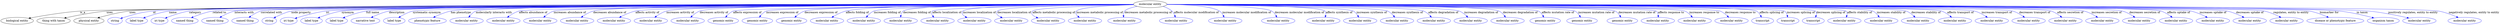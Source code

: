 digraph {
	graph [bb="0,0,10435,123"];
	node [label="\N"];
	"molecular entity"	 [height=0.5,
		label="molecular entity",
		pos="4852.2,105",
		width=1.9137];
	"biological entity"	 [height=0.5,
		pos="68.244,18",
		width=1.8957];
	"molecular entity" -> "biological entity"	 [label=is_a,
		lp="350.24,61.5",
		pos="e,118.28,30.462 4783,104.77 4231.9,102.86 570.16,89.427 339.24,69 265.84,62.507 182.74,45.385 128.14,32.763"];
	"thing with taxon"	 [height=0.5,
		pos="223.24,18",
		width=1.9137];
	"molecular entity" -> "thing with taxon"	 [label=uses,
		lp="466.24,61.5",
		pos="e,269.65,31.321 4783.1,104.84 4240.1,103.51 678.54,93.843 454.24,69 393.78,62.303 325.94,46.28 279.51,33.967"];
	"physical entity"	 [height=0.5,
		pos="372.24,18",
		width=1.7332];
	"molecular entity" -> "physical entity"	 [label=uses,
		lp="563.24,61.5",
		pos="e,410.7,32.219 4783.3,104.95 4247.9,104.51 769.51,100.42 551.24,69 505.93,62.477 455.95,47.553 420.34,35.525"];
	id	 [color=blue,
		height=0.5,
		label=string,
		pos="483.24,18",
		width=0.84854];
	"molecular entity" -> id	 [color=blue,
		label=id,
		lp="659.74,61.5",
		pos="e,507.08,29.55 4783.3,104.88 4255.3,103.87 867.5,96.377 654.24,69 594.69,61.355 579.95,55.729 523.24,36 521,35.219 518.71,34.36 \
516.41,33.455",
		style=solid];
	name	 [color=blue,
		height=0.5,
		label="label type",
		pos="577.24,18",
		width=1.2638];
	"molecular entity" -> name	 [color=blue,
		label=name,
		lp="742.74,61.5",
		pos="e,607.52,31.5 4783,104.7 4251,102.37 831.42,86.692 727.24,69 688.75,62.462 646.82,47.494 617.11,35.454",
		style=solid];
	category	 [color=blue,
		height=0.5,
		label="iri type",
		pos="677.24,18",
		width=1.011];
	"molecular entity" -> category	 [color=blue,
		label=category,
		lp="839.74,61.5",
		pos="e,703.37,30.764 4783.2,104.7 4258.6,102.39 917.97,86.981 816.24,69 779.68,62.536 740.11,47.126 712.58,34.926",
		style=solid];
	"related to"	 [color=blue,
		height=0.5,
		label="named thing",
		pos="787.24,18",
		width=1.5346];
	"molecular entity" -> "related to"	 [color=blue,
		label="related to",
		lp="945.24,61.5",
		pos="e,817.26,33.185 4783.3,104.71 4266.8,102.5 1018,87.885 919.24,69 886.93,62.822 852.31,49.155 826.64,37.523",
		style=solid];
	"interacts with"	 [color=blue,
		height=0.5,
		label="named thing",
		pos="915.24,18",
		width=1.5346];
	"molecular entity" -> "interacts with"	 [color=blue,
		label="interacts with",
		lp="1051.2,61.5",
		pos="e,939.19,34.402 4783,104.79 4272.4,103.22 1109.4,92.536 1014.2,69 990.7,63.174 966.45,50.808 947.85,39.712",
		style=solid];
	"correlated with"	 [color=blue,
		height=0.5,
		label="named thing",
		pos="1043.2,18",
		width=1.5346];
	"molecular entity" -> "correlated with"	 [color=blue,
		label="correlated with",
		lp="1166.2,61.5",
		pos="e,1063.3,34.872 4783,104.85 4280.8,103.69 1216.5,95.542 1125.2,69 1105.9,63.364 1086.6,51.752 1071.6,41.03",
		style=solid];
	"node property"	 [color=blue,
		height=0.5,
		label=string,
		pos="1147.2,18",
		width=0.84854];
	"molecular entity" -> "node property"	 [color=blue,
		label="node property",
		lp="1291.2,61.5",
		pos="e,1168.1,31.476 4783,104.72 4291.2,102.72 1342.5,89.82 1253.2,69 1226,62.642 1197.5,48.481 1177,36.69",
		style=solid];
	iri	 [color=blue,
		height=0.5,
		label="iri type",
		pos="1232.2,18",
		width=1.011];
	"molecular entity" -> iri	 [color=blue,
		label=iri,
		lp="1403.7,61.5",
		pos="e,1260.2,29.664 4783.2,104.79 4310.9,103.29 1570.9,93.552 1397.2,69 1352.3,62.647 1302.8,45.981 1269.9,33.416",
		style=solid];
	synonym	 [color=blue,
		height=0.5,
		label="label type",
		pos="1332.2,18",
		width=1.2638];
	"molecular entity" -> synonym	 [color=blue,
		label=synonym,
		lp="1492.7,61.5",
		pos="e,1360.6,32.079 4783.1,104.95 4315.9,104.53 1635.9,100.73 1467.2,69 1433.1,62.586 1396.4,48.186 1369.9,36.318",
		style=solid];
	"full name"	 [color=blue,
		height=0.5,
		label="label type",
		pos="1441.2,18",
		width=1.2638];
	"molecular entity" -> "full name"	 [color=blue,
		label="full name",
		lp="1600.7,61.5",
		pos="e,1469.4,32.196 4783,104.93 4324.5,104.41 1737.2,100.11 1574.2,69 1540.7,62.6 1504.7,48.273 1478.6,36.428",
		style=solid];
	description	 [color=blue,
		height=0.5,
		label="narrative text",
		pos="1562.2,18",
		width=1.6068];
	"molecular entity" -> description	 [color=blue,
		label=description,
		lp="1706.7,61.5",
		pos="e,1589.7,34.149 4783.3,104.61 4326.8,101.95 1754.8,86.229 1676.2,69 1649,63.023 1620.4,50.177 1598.6,38.874",
		style=solid];
	"systematic synonym"	 [color=blue,
		height=0.5,
		label="label type",
		pos="1683.2,18",
		width=1.2638];
	"molecular entity" -> "systematic synonym"	 [color=blue,
		label="systematic synonym",
		lp="1836.2,61.5",
		pos="e,1705.9,33.883 4783.1,104.64 4334.6,102.22 1855.5,88.042 1780.2,69 1756.8,63.063 1732.7,50.436 1714.4,39.233",
		style=solid];
	"has phenotype"	 [color=blue,
		height=0.5,
		label="phenotypic feature",
		pos="1823.2,18",
		width=2.1304];
	"molecular entity" -> "has phenotype"	 [color=blue,
		label="has phenotype",
		lp="1982.7,61.5",
		pos="e,1853.2,34.643 4783.1,104.9 4355.6,104.21 2086.5,99.097 1943.2,69 1915,63.067 1885.1,50.403 1862.3,39.179",
		style=solid];
	"molecularly interacts with"	 [color=blue,
		height=0.5,
		label="molecular entity",
		pos="1987.2,18",
		width=1.9137];
	"molecular entity" -> "molecularly interacts with"	 [color=blue,
		label="molecularly interacts with",
		lp="2122.7,61.5",
		pos="e,2003,35.552 4783,104.73 4358.1,102.98 2117.6,92.673 2051.2,69 2035.9,63.528 2021.5,52.74 2010.2,42.49",
		style=solid];
	"affects abundance of"	 [color=blue,
		height=0.5,
		label="molecular entity",
		pos="2143.2,18",
		width=1.9137];
	"molecular entity" -> "affects abundance of"	 [color=blue,
		label="affects abundance of",
		lp="2290.7,61.5",
		pos="e,2166.2,35.113 4783.4,104.52 4376,101.62 2297.6,86.007 2234.2,69 2212.9,63.282 2191.3,51.464 2174.5,40.643",
		style=solid];
	"increases abundance of"	 [color=blue,
		height=0.5,
		label="molecular entity",
		pos="2299.2,18",
		width=1.9137];
	"molecular entity" -> "increases abundance of"	 [color=blue,
		label="increases abundance of",
		lp="2446.7,61.5",
		pos="e,2320.5,35.348 4783.2,104.49 4389.3,101.53 2442.5,86.042 2383.2,69 2363.8,63.401 2344.3,52.029 2329,41.442",
		style=solid];
	"decreases abundance of"	 [color=blue,
		height=0.5,
		label="molecular entity",
		pos="2455.2,18",
		width=1.9137];
	"molecular entity" -> "decreases abundance of"	 [color=blue,
		label="decreases abundance of",
		lp="2613.7,61.5",
		pos="e,2479,35.103 4783.3,104.85 4411.6,103.92 2659.8,97.993 2549.2,69 2527.4,63.267 2505,51.448 2487.6,40.631",
		style=solid];
	"affects activity of"	 [color=blue,
		height=0.5,
		label="molecular entity",
		pos="2611.2,18",
		width=1.9137];
	"molecular entity" -> "affects activity of"	 [color=blue,
		label="affects activity of",
		lp="2771.2,61.5",
		pos="e,2639.1,34.601 4783.4,104.63 4429.2,102.6 2825.8,92.17 2723.2,69 2696.9,63.055 2669.3,50.562 2648.1,39.428",
		style=solid];
	"increases activity of"	 [color=blue,
		height=0.5,
		label="molecular entity",
		pos="2767.2,18",
		width=1.9137];
	"molecular entity" -> "increases activity of"	 [color=blue,
		label="increases activity of",
		lp="2911.7,61.5",
		pos="e,2789.9,35.08 4783.2,104.71 4442.4,103.15 2951.9,94.872 2857.2,69 2836.3,63.287 2815.2,51.63 2798.6,40.902",
		style=solid];
	"decreases activity of"	 [color=blue,
		height=0.5,
		label="molecular entity",
		pos="2923.2,18",
		width=1.9137];
	"molecular entity" -> "decreases activity of"	 [color=blue,
		label="decreases activity of",
		lp="3054.2,61.5",
		pos="e,2942.2,35.55 4783.2,104.76 4457.4,103.49 3084.7,96.535 2998.2,69 2980.7,63.421 2963.6,52.321 2950.1,41.898",
		style=solid];
	"affects expression of"	 [color=blue,
		height=0.5,
		label="genomic entity",
		pos="3074.2,18",
		width=1.7693];
	"molecular entity" -> "affects expression of"	 [color=blue,
		label="affects expression of",
		lp="3195.7,61.5",
		pos="e,3090.3,35.509 4783.1,104.77 4472.5,103.58 3217.7,97.047 3139.2,69 3123.8,63.471 3109.1,52.677 3097.7,42.438",
		style=solid];
	"increases expression of"	 [color=blue,
		height=0.5,
		label="genomic entity",
		pos="3219.2,18",
		width=1.7693];
	"molecular entity" -> "increases expression of"	 [color=blue,
		label="increases expression of",
		lp="3343.7,61.5",
		pos="e,3234.3,35.735 4783.2,104.69 4488.9,103.2 3351.4,95.75 3280.2,69 3265.7,63.527 3252.1,52.995 3241.5,42.916",
		style=solid];
	"decreases expression of"	 [color=blue,
		height=0.5,
		label="genomic entity",
		pos="3364.2,18",
		width=1.7693];
	"molecular entity" -> "decreases expression of"	 [color=blue,
		label="decreases expression of",
		lp="3504.7,61.5",
		pos="e,3383.2,35.26 4783,104.31 4507.9,101.42 3504.7,89.53 3440.2,69 3422.4,63.331 3405,52.109 3391.3,41.631",
		style=solid];
	"affects folding of"	 [color=blue,
		height=0.5,
		label="molecular entity",
		pos="3515.2,18",
		width=1.9137];
	"molecular entity" -> "affects folding of"	 [color=blue,
		label="affects folding of",
		lp="3654.2,61.5",
		pos="e,3538.5,35.003 4783.2,103.91 4529.9,99.782 3664.2,84.604 3607.2,69 3585.8,63.121 3563.9,51.295 3546.9,40.511",
		style=solid];
	"increases folding of"	 [color=blue,
		height=0.5,
		label="molecular entity",
		pos="3671.2,18",
		width=1.9137];
	"molecular entity" -> "increases folding of"	 [color=blue,
		label="increases folding of",
		lp="3782.2,61.5",
		pos="e,3685.1,35.667 4783.3,104.09 4546.4,100.8 3777.3,88.634 3728.2,69 3714.5,63.492 3701.9,53.099 3692.1,43.125",
		style=solid];
	"decreases folding of"	 [color=blue,
		height=0.5,
		label="molecular entity",
		pos="3827.2,18",
		width=1.9137];
	"molecular entity" -> "decreases folding of"	 [color=blue,
		label="decreases folding of",
		lp="3908.2,61.5",
		pos="e,3831.4,36.069 4783.2,104.42 4563.4,102.34 3892.4,93.947 3853.2,69 3844.8,63.624 3839,54.596 3835,45.618",
		style=solid];
	"affects localization of"	 [color=blue,
		height=0.5,
		label="molecular entity",
		pos="3983.2,18",
		width=1.9137];
	"molecular entity" -> "affects localization of"	 [color=blue,
		label="affects localization of",
		lp="4030.2,61.5",
		pos="e,3971.7,36.209 4783.1,104.76 4580.3,103.7 3999.2,98.143 3971.2,69 3965.2,62.707 3965.4,53.971 3967.9,45.506",
		style=solid];
	"increases localization of"	 [color=blue,
		height=0.5,
		label="molecular entity",
		pos="4139.2,18",
		width=1.9137];
	"molecular entity" -> "increases localization of"	 [color=blue,
		label="increases localization of",
		lp="4163.2,61.5",
		pos="e,4111.9,34.592 4783.1,104.26 4601,101.97 4120.7,93.604 4097.2,69 4088.9,60.268 4094.5,50.101 4104,41.153",
		style=solid];
	"decreases localization of"	 [color=blue,
		height=0.5,
		label="molecular entity",
		pos="4295.2,18",
		width=1.9137];
	"molecular entity" -> "decreases localization of"	 [color=blue,
		label="decreases localization of",
		lp="4304.2,61.5",
		pos="e,4258.6,33.464 4783.6,103.48 4627.1,99.675 4255.8,88.622 4237.2,69 4227.3,58.418 4236.2,47.646 4249.7,38.746",
		style=solid];
	"affects metabolic processing of"	 [color=blue,
		height=0.5,
		label="molecular entity",
		pos="4451.2,18",
		width=1.9137];
	"molecular entity" -> "affects metabolic processing of"	 [color=blue,
		label="affects metabolic processing of",
		lp="4464.7,61.5",
		pos="e,4407.3,31.867 4783.9,102.22 4656.1,96.701 4392.8,83.61 4379.2,69 4367.4,56.255 4380.2,44.791 4398.1,35.976",
		style=solid];
	"increases metabolic processing of"	 [color=blue,
		height=0.5,
		label="molecular entity",
		pos="4607.2,18",
		width=1.9137];
	"molecular entity" -> "increases metabolic processing of"	 [color=blue,
		label="increases metabolic processing of",
		lp="4649.2,61.5",
		pos="e,4575.1,34.131 4784.7,101.41 4702.3,96.335 4572.1,85.756 4557.2,69 4548.6,59.194 4555.6,48.798 4566.8,39.968",
		style=solid];
	"decreases metabolic processing of"	 [color=blue,
		height=0.5,
		label="molecular entity",
		pos="4763.2,18",
		width=1.9137];
	"molecular entity" -> "decreases metabolic processing of"	 [color=blue,
		label="decreases metabolic processing of",
		lp="4841.7,61.5",
		pos="e,4750.9,35.8 4800.4,93.061 4777.8,86.691 4754.8,78.261 4748.2,69 4743.2,61.975 4743.9,53.284 4746.7,45.079",
		style=solid];
	"affects molecular modification of"	 [color=blue,
		height=0.5,
		label="molecular entity",
		pos="4957.2,18",
		width=1.9137];
	"molecular entity" -> "affects molecular modification of"	 [color=blue,
		label="affects molecular modification of",
		lp="5038.2,61.5",
		pos="e,4952.9,36.454 4899.5,91.66 4912.3,86.26 4925.4,78.894 4935.2,69 4941.5,62.692 4946.2,54.291 4949.5,46.131",
		style=solid];
	"increases molecular modification of"	 [color=blue,
		height=0.5,
		label="molecular entity",
		pos="5164.2,18",
		width=1.9137];
	"molecular entity" -> "increases molecular modification of"	 [color=blue,
		label="increases molecular modification of",
		lp="5247.7,61.5",
		pos="e,5158.3,36.042 4920.9,103.09 4992.9,99.893 5100.3,91.418 5134.2,69 5142.9,63.291 5149.4,54.156 5154.1,45.183",
		style=solid];
	"decreases molecular modification of"	 [color=blue,
		height=0.5,
		label="molecular entity",
		pos="5384.2,18",
		width=1.9137];
	"molecular entity" -> "decreases molecular modification of"	 [color=blue,
		label="decreases molecular modification of",
		lp="5465.7,61.5",
		pos="e,5377.2,36.058 4921.3,103.36 5049.4,99.823 5314.1,90.053 5350.2,69 5359.7,63.496 5367,54.195 5372.4,45.031",
		style=solid];
	"affects synthesis of"	 [color=blue,
		height=0.5,
		label="molecular entity",
		pos="5547.2,18",
		width=1.9137];
	"molecular entity" -> "affects synthesis of"	 [color=blue,
		label="affects synthesis of",
		lp="5626.7,61.5",
		pos="e,5563.9,35.813 4921.1,104.08 5096.3,101.4 5547.1,92.256 5569.2,69 5575.8,62.082 5574,52.888 5569.3,44.212",
		style=solid];
	"increases synthesis of"	 [color=blue,
		height=0.5,
		label="molecular entity",
		pos="5703.2,18",
		width=1.9137];
	"molecular entity" -> "increases synthesis of"	 [color=blue,
		label="increases synthesis of",
		lp="5754.2,61.5",
		pos="e,5701.1,36.157 4921.1,104.05 5114.9,101.11 5652.5,90.991 5683.2,69 5690.9,63.538 5695.6,54.695 5698.5,45.893",
		style=solid];
	"decreases synthesis of"	 [color=blue,
		height=0.5,
		label="molecular entity",
		pos="5859.2,18",
		width=1.9137];
	"molecular entity" -> "decreases synthesis of"	 [color=blue,
		label="decreases synthesis of",
		lp="5896.7,61.5",
		pos="e,5849.7,36.043 4921.4,103.97 5135.8,100.57 5777.2,88.8 5817.2,69 5828.1,63.624 5837.2,53.999 5844,44.547",
		style=solid];
	"affects degradation of"	 [color=blue,
		height=0.5,
		label="molecular entity",
		pos="6015.2,18",
		width=1.9137];
	"molecular entity" -> "affects degradation of"	 [color=blue,
		label="affects degradation of",
		lp="6043.7,61.5",
		pos="e,6002.1,35.903 4921.1,104.11 5155.9,100.89 5913.2,89.009 5961.2,69 5974.3,63.562 5986.1,53.422 5995.3,43.608",
		style=solid];
	"increases degradation of"	 [color=blue,
		height=0.5,
		label="molecular entity",
		pos="6171.2,18",
		width=1.9137];
	"molecular entity" -> "increases degradation of"	 [color=blue,
		label="increases degradation of",
		lp="6199.7,61.5",
		pos="e,6155.2,35.715 4921.1,104.23 5175.6,101.23 6051.3,89.468 6107.2,69 6122.4,63.447 6136.7,52.76 6148,42.597",
		style=solid];
	"decreases degradation of"	 [color=blue,
		height=0.5,
		label="molecular entity",
		pos="6327.2,18",
		width=1.9137];
	"molecular entity" -> "decreases degradation of"	 [color=blue,
		label="decreases degradation of",
		lp="6361.7,61.5",
		pos="e,6313.4,35.702 4921.4,104.57 5197.3,102.68 6207,94.07 6270.2,69 6284,63.538 6296.6,53.151 6306.4,43.168",
		style=solid];
	"affects mutation rate of"	 [color=blue,
		height=0.5,
		label="genomic entity",
		pos="6478.2,18",
		width=1.7693];
	"molecular entity" -> "affects mutation rate of"	 [color=blue,
		label="affects mutation rate of",
		lp="6517.2,61.5",
		pos="e,6468,35.884 4921.3,104.18 5221.3,100.52 6398.5,85.158 6433.2,69 6444.8,63.647 6454.5,53.796 6462,44.168",
		style=solid];
	"increases mutation rate of"	 [color=blue,
		height=0.5,
		label="genomic entity",
		pos="6623.2,18",
		width=1.7693];
	"molecular entity" -> "increases mutation rate of"	 [color=blue,
		label="increases mutation rate of",
		lp="6674.2,61.5",
		pos="e,6615.1,36.071 4921.2,104.39 5238.9,101.49 6547.6,88.366 6585.2,69 6595.5,63.713 6603.7,54.234 6609.9,44.872",
		style=solid];
	"decreases mutation rate of"	 [color=blue,
		height=0.5,
		label="genomic entity",
		pos="6768.2,18",
		width=1.7693];
	"molecular entity" -> "decreases mutation rate of"	 [color=blue,
		label="decreases mutation rate of",
		lp="6833.2,61.5",
		pos="e,6766.5,36.214 4921.3,104.75 5257.9,103.38 6711.2,95.942 6749.2,69 6756.9,63.601 6761.4,54.772 6764.2,45.965",
		style=solid];
	"affects response to"	 [color=blue,
		height=0.5,
		label="molecular entity",
		pos="6919.2,18",
		width=1.9137];
	"molecular entity" -> "affects response to"	 [color=blue,
		label="affects response to",
		lp="6970.2,61.5",
		pos="e,6920.9,36.168 4921.2,104.38 5276.9,101.1 6889.8,85.325 6909.2,69 6915.9,63.439 6918.9,54.879 6920.2,46.351",
		style=solid];
	"increases response to"	 [color=blue,
		height=0.5,
		label="molecular entity",
		pos="7075.2,18",
		width=1.9137];
	"molecular entity" -> "increases response to"	 [color=blue,
		label="increases response to",
		lp="7103.7,61.5",
		pos="e,7063.4,35.956 4921.3,104.57 5286.2,102.23 6975.8,90.26 7025.2,69 7037.6,63.683 7048.5,53.7 7056.9,43.966",
		style=solid];
	"decreases response to"	 [color=blue,
		height=0.5,
		label="molecular entity",
		pos="7231.2,18",
		width=1.9137];
	"molecular entity" -> "decreases response to"	 [color=blue,
		label="decreases response to",
		lp="7251.2,61.5",
		pos="e,7214.9,35.545 4921.3,104.52 5300,101.84 7110.9,88.007 7165.2,69 7180.9,63.519 7195.8,52.73 7207.4,42.481",
		style=solid];
	"affects splicing of"	 [color=blue,
		height=0.5,
		label=transcript,
		pos="7362.2,18",
		width=1.2277];
	"molecular entity" -> "affects splicing of"	 [color=blue,
		label="affects splicing of",
		lp="7384.2,61.5",
		pos="e,7351.2,35.695 4921.2,104.73 5314.5,103.1 7258,93.791 7314.2,69 7326.4,63.636 7336.9,53.546 7345,43.748",
		style=solid];
	"increases splicing of"	 [color=blue,
		height=0.5,
		label=transcript,
		pos="7468.2,18",
		width=1.2277];
	"molecular entity" -> "increases splicing of"	 [color=blue,
		label="increases splicing of",
		lp="7509.2,61.5",
		pos="e,7462.5,35.995 4921.4,104.96 5327.1,104.58 7381.1,101.11 7437.2,69 7446.6,63.678 7453.4,54.323 7458.3,45.066",
		style=solid];
	"decreases splicing of"	 [color=blue,
		height=0.5,
		label=transcript,
		pos="7574.2,18",
		width=1.2277];
	"molecular entity" -> "decreases splicing of"	 [color=blue,
		label="decreases splicing of",
		lp="7634.2,61.5",
		pos="e,7577.9,36.213 4921.4,104.71 5342.6,102.86 7544.1,92.091 7569.2,69 7575.5,63.265 7577.8,54.736 7578.2,46.287",
		style=solid];
	"affects stability of"	 [color=blue,
		height=0.5,
		label="molecular entity",
		pos="7705.2,18",
		width=1.9137];
	"molecular entity" -> "affects stability of"	 [color=blue,
		label="affects stability of",
		lp="7754.7,61.5",
		pos="e,7706.9,36.183 4921.4,104.72 5353.9,102.87 7667.7,91.921 7695.2,69 7701.9,63.455 7705,54.899 7706.2,46.37",
		style=solid];
	"increases stability of"	 [color=blue,
		height=0.5,
		label="molecular entity",
		pos="7861.2,18",
		width=1.9137];
	"molecular entity" -> "increases stability of"	 [color=blue,
		label="increases stability of",
		lp="7886.2,61.5",
		pos="e,7848.6,35.746 4921.4,104.86 5359.9,103.88 7739.3,97.282 7808.2,69 7821.3,63.648 7833,53.418 7842,43.517",
		style=solid];
	"decreases stability of"	 [color=blue,
		height=0.5,
		label="molecular entity",
		pos="8017.2,18",
		width=1.9137];
	"molecular entity" -> "decreases stability of"	 [color=blue,
		label="decreases stability of",
		lp="8031.7,61.5",
		pos="e,7999.4,35.587 4921.2,104.77 5371.2,103.2 7871.9,93.399 7946.2,69 7962.9,63.524 7979,52.585 7991.7,42.238",
		style=solid];
	"affects transport of"	 [color=blue,
		height=0.5,
		label="molecular entity",
		pos="8173.2,18",
		width=1.9137];
	"molecular entity" -> "affects transport of"	 [color=blue,
		label="affects transport of",
		lp="8177.7,61.5",
		pos="e,8153.1,35.363 4921.5,104.76 5384.5,103.06 8014.6,92.423 8093.2,69 8112,63.422 8130.5,52.052 8145.1,41.46",
		style=solid];
	"increases transport of"	 [color=blue,
		height=0.5,
		label="molecular entity",
		pos="8329.2,18",
		width=1.9137];
	"molecular entity" -> "increases transport of"	 [color=blue,
		label="increases transport of",
		lp="8330.7,61.5",
		pos="e,8305.3,34.891 4921.4,104.72 5395.6,102.71 8150.1,90.192 8233.2,69 8255.7,63.286 8278.6,51.344 8296.5,40.452",
		style=solid];
	"decreases transport of"	 [color=blue,
		height=0.5,
		label="molecular entity",
		pos="8485.2,18",
		width=1.9137];
	"molecular entity" -> "decreases transport of"	 [color=blue,
		label="decreases transport of",
		lp="8490.7,61.5",
		pos="e,8462.1,35.141 4921.1,104.77 5407.4,103.07 8306.1,92.005 8393.2,69 8414.7,63.322 8436.6,51.506 8453.6,40.677",
		style=solid];
	"affects secretion of"	 [color=blue,
		height=0.5,
		label="molecular entity",
		pos="8641.2,18",
		width=1.9137];
	"molecular entity" -> "affects secretion of"	 [color=blue,
		label="affects secretion of",
		lp="8642.2,61.5",
		pos="e,8619.5,35.135 4921.5,104.82 5421.4,103.46 8463.3,94.171 8554.2,69 8574.6,63.366 8595.1,51.714 8611.1,40.968",
		style=solid];
	"increases secretion of"	 [color=blue,
		height=0.5,
		label="molecular entity",
		pos="8797.2,18",
		width=1.9137];
	"molecular entity" -> "increases secretion of"	 [color=blue,
		label="increases secretion of",
		lp="8797.2,61.5",
		pos="e,8772.5,34.904 4921.3,104.8 5431.6,103.23 8602.9,92.591 8698.2,69 8721.5,63.254 8745.4,51.146 8763.9,40.169",
		style=solid];
	"decreases secretion of"	 [color=blue,
		height=0.5,
		label="molecular entity",
		pos="8953.2,18",
		width=1.9137];
	"molecular entity" -> "decreases secretion of"	 [color=blue,
		label="decreases secretion of",
		lp="8958.2,61.5",
		pos="e,8929.8,35.151 4921.2,104.85 5443.8,103.63 8761,94.899 8860.2,69 8881.9,63.337 8904,51.522 8921.2,40.689",
		style=solid];
	"affects uptake of"	 [color=blue,
		height=0.5,
		label="molecular entity",
		pos="9109.2,18",
		width=1.9137];
	"molecular entity" -> "affects uptake of"	 [color=blue,
		label="affects uptake of",
		lp="9103.7,61.5",
		pos="e,9087.5,35.143 4921.5,104.9 5456.8,104.05 8919.2,97.447 9022.2,69 9042.6,63.377 9063.1,51.726 9079.1,40.977",
		style=solid];
	"increases uptake of"	 [color=blue,
		height=0.5,
		label="molecular entity",
		pos="9265.2,18",
		width=1.9137];
	"molecular entity" -> "increases uptake of"	 [color=blue,
		label="increases uptake of",
		lp="9250.7,61.5",
		pos="e,9237.4,34.674 4921.4,104.82 5466.1,103.36 9045.5,92.854 9153.2,69 9179.6,63.168 9207.2,50.675 9228.4,39.515",
		style=solid];
	"decreases uptake of"	 [color=blue,
		height=0.5,
		label="molecular entity",
		pos="9421.2,18",
		width=1.9137];
	"molecular entity" -> "decreases uptake of"	 [color=blue,
		label="decreases uptake of",
		lp="9406.7,61.5",
		pos="e,9392.9,34.678 4921.2,104.84 5476.3,103.46 9195.4,93.36 9307.2,69 9334.1,63.148 9362.4,50.57 9384,39.37",
		style=solid];
	"regulates, entity to entity"	 [color=blue,
		height=0.5,
		label="molecular entity",
		pos="9577.2,18",
		width=1.9137];
	"molecular entity" -> "regulates, entity to entity"	 [color=blue,
		label="regulates, entity to entity",
		lp="9578.2,61.5",
		pos="e,9549.1,34.679 4921.4,104.86 5488.1,103.64 9348.3,94.427 9464.2,69 9490.8,63.177 9518.7,50.684 9540.1,39.522",
		style=solid];
	"biomarker for"	 [color=blue,
		height=0.5,
		label="disease or phenotypic feature",
		pos="9778.2,18",
		width=3.1775];
	"molecular entity" -> "biomarker for"	 [color=blue,
		label="biomarker for",
		lp="9739.2,61.5",
		pos="e,9744.8,35.323 4921.4,104.84 5501,103.42 9528.9,92.763 9650.2,69 9679.8,63.218 9711.2,50.803 9735.5,39.671",
		style=solid];
	"in taxon"	 [color=blue,
		height=0.5,
		label="organism taxon",
		pos="9976.2,18",
		width=1.8234];
	"molecular entity" -> "in taxon"	 [color=blue,
		label="in taxon",
		lp="9879.7,61.5",
		pos="e,9934.6,32.108 4921.3,104.99 5500.4,104.8 9529.3,102.33 9781.2,69 9830.8,62.448 9885.7,47.346 9924.6,35.266",
		style=solid];
	"positively regulates, entity to entity"	 [color=blue,
		height=0.5,
		label="molecular entity",
		pos="10129,18",
		width=1.9137];
	"molecular entity" -> "positively regulates, entity to entity"	 [color=blue,
		label="positively regulates, entity to entity",
		lp="10090,61.5",
		pos="e,10084,31.521 4921.2,104.94 5508,104.34 9647.1,99.046 9906.2,69 9964.2,62.28 10029,46.481 10074,34.234",
		style=solid];
	"negatively regulates, entity to entity"	 [color=blue,
		height=0.5,
		label="molecular entity",
		pos="10315,18",
		width=1.9137];
	"molecular entity" -> "negatively regulates, entity to entity"	 [color=blue,
		label="negatively regulates, entity to entity",
		lp="10337,61.5",
		pos="e,10285,34.195 4921.3,104.9 5536.2,103.95 10055,96.055 10190,69 10220,63.045 10252,50.021 10276,38.627",
		style=solid];
}
